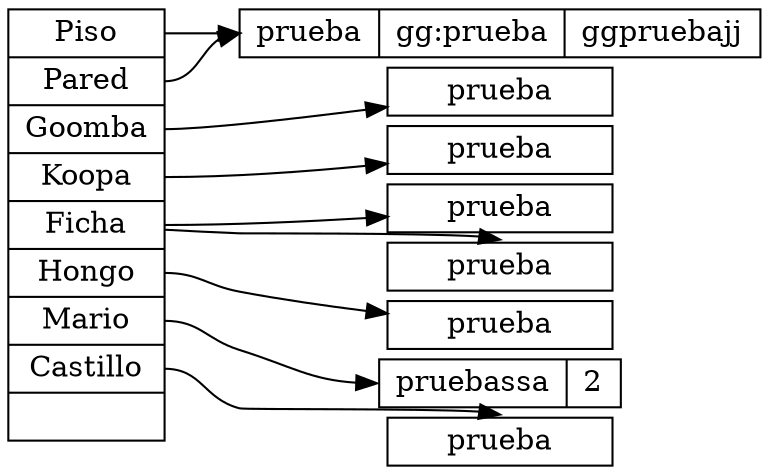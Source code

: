 digraph G {
nodesep=.05;
rankdir=LR;
 node [shape=record,width=.1,height=.1];

 node0 [label = "<f0> Piso|<f1> Pared|<f2>Goomba |<f3> Koopa|<f4> Ficha|<f5>Hongo |<f6>Mario |<f7>Castillo| ",height=2.5];
 node [width = 1.5];node1 [label = "{<n> prueba|gg:prueba|ggpruebajj}"];
node2 [label = "{<n> prueba}"];
node3 [label = "{<n> prueba}"];
node4 [label = "{<n> prueba}"];
node5 [label = "{<n> prueba}"];
node6 [label = "{<n> pruebassa|2}"];
node7 [label="{ prueba }"];
node8 [label="{ prueba }"];

node0:f0 -> node1:n;
 node0:f1 -> node1:n;
 node0:f2 -> node2:n;
 node0:f3 -> node3:n;
 node0:f4 -> node4:n;
 node0:f5 -> node5:n;
 node0:f6 -> node6:n;
 node0:f7 -> node7:n;
 node0:f8 -> node8:n;
}
